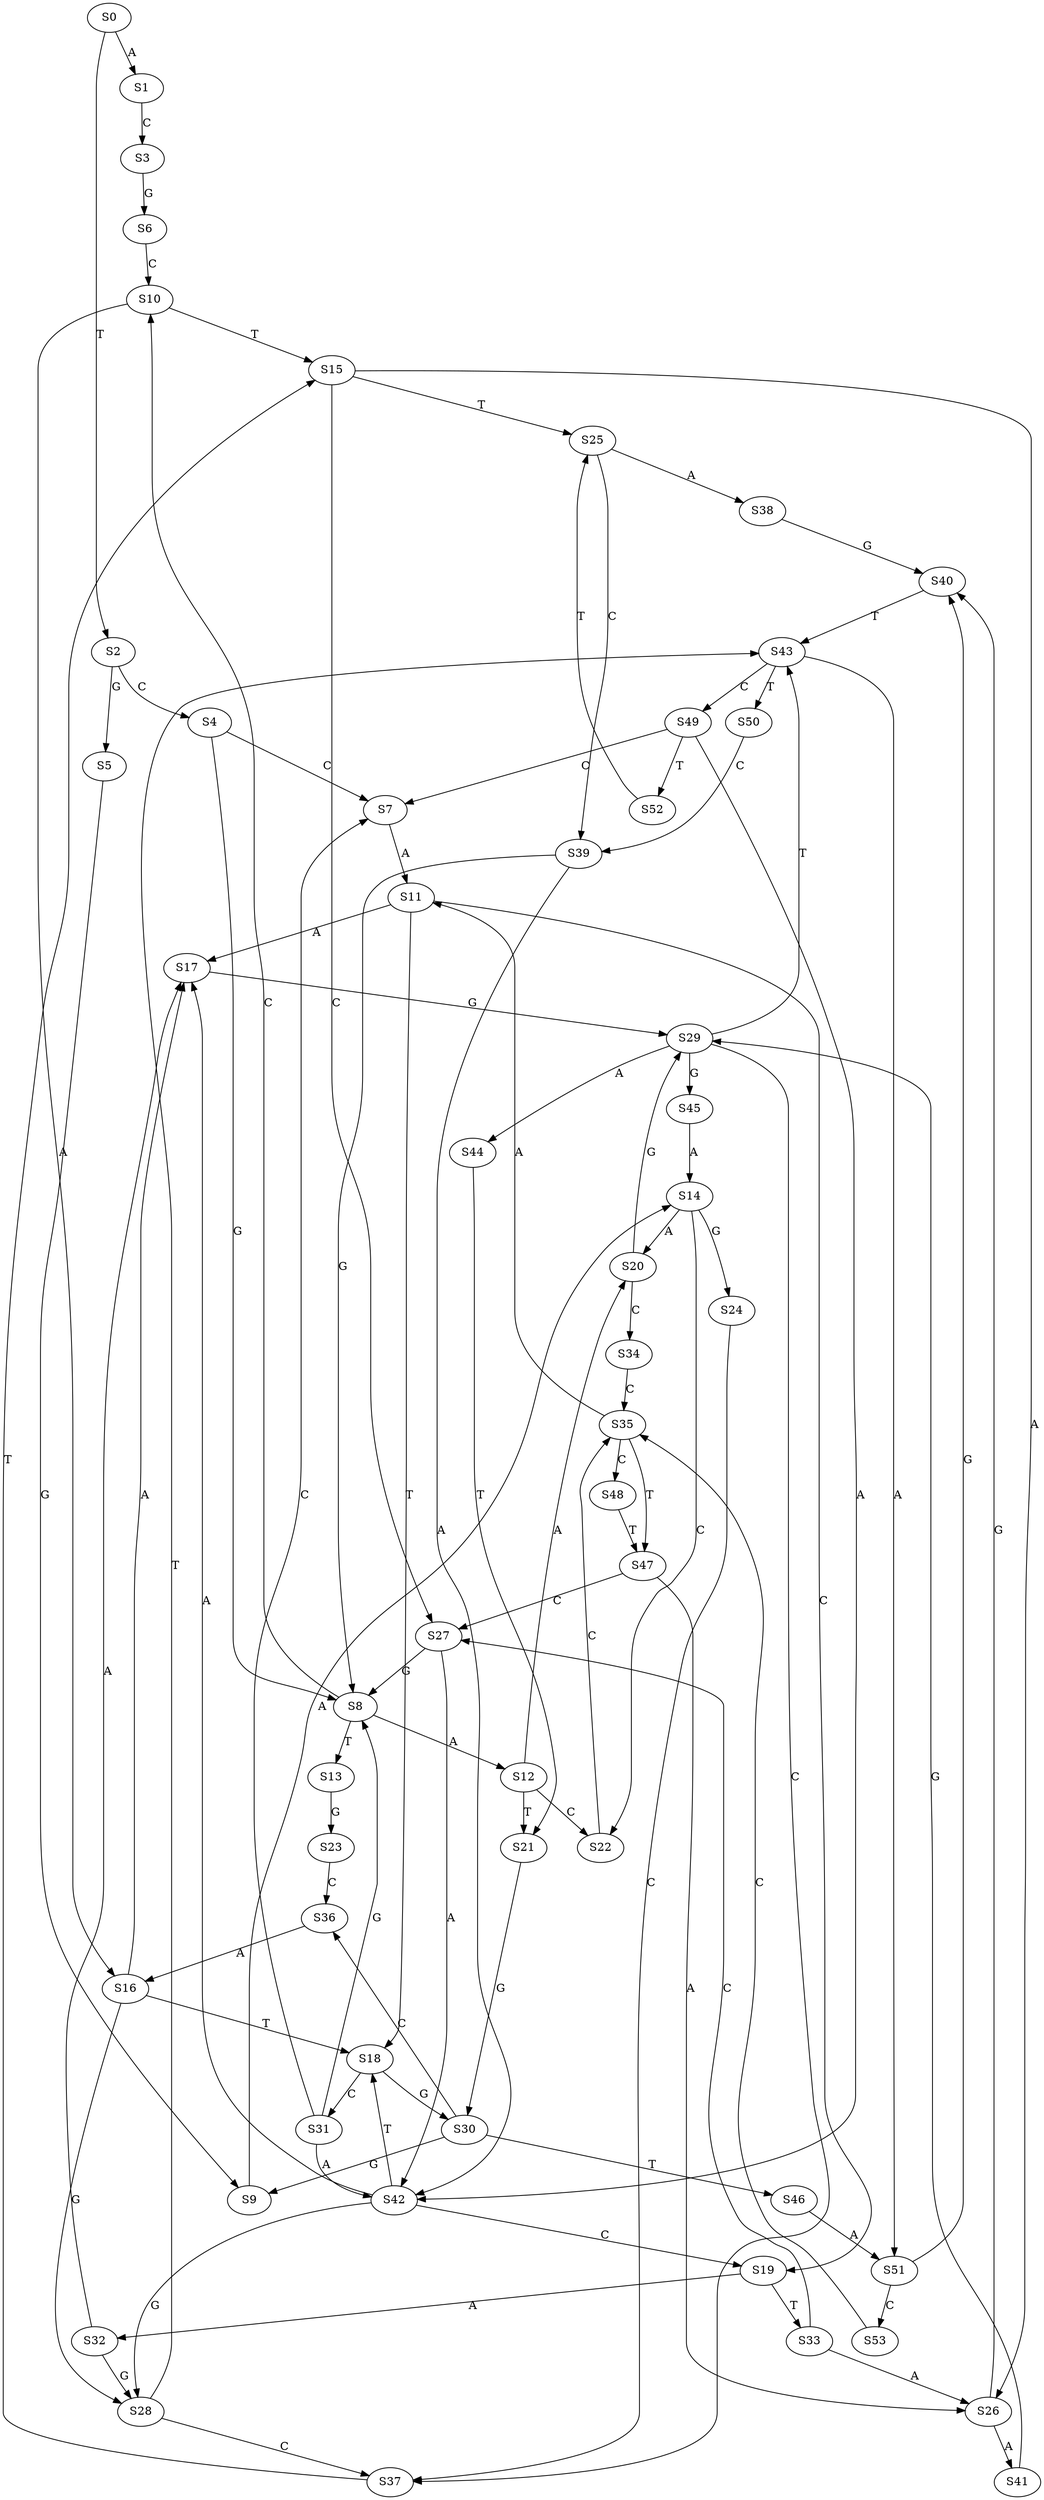 strict digraph  {
	S0 -> S1 [ label = A ];
	S0 -> S2 [ label = T ];
	S1 -> S3 [ label = C ];
	S2 -> S4 [ label = C ];
	S2 -> S5 [ label = G ];
	S3 -> S6 [ label = G ];
	S4 -> S7 [ label = C ];
	S4 -> S8 [ label = G ];
	S5 -> S9 [ label = G ];
	S6 -> S10 [ label = C ];
	S7 -> S11 [ label = A ];
	S8 -> S12 [ label = A ];
	S8 -> S13 [ label = T ];
	S8 -> S10 [ label = C ];
	S9 -> S14 [ label = A ];
	S10 -> S15 [ label = T ];
	S10 -> S16 [ label = A ];
	S11 -> S17 [ label = A ];
	S11 -> S18 [ label = T ];
	S11 -> S19 [ label = C ];
	S12 -> S20 [ label = A ];
	S12 -> S21 [ label = T ];
	S12 -> S22 [ label = C ];
	S13 -> S23 [ label = G ];
	S14 -> S20 [ label = A ];
	S14 -> S22 [ label = C ];
	S14 -> S24 [ label = G ];
	S15 -> S25 [ label = T ];
	S15 -> S26 [ label = A ];
	S15 -> S27 [ label = C ];
	S16 -> S28 [ label = G ];
	S16 -> S18 [ label = T ];
	S16 -> S17 [ label = A ];
	S17 -> S29 [ label = G ];
	S18 -> S30 [ label = G ];
	S18 -> S31 [ label = C ];
	S19 -> S32 [ label = A ];
	S19 -> S33 [ label = T ];
	S20 -> S34 [ label = C ];
	S20 -> S29 [ label = G ];
	S21 -> S30 [ label = G ];
	S22 -> S35 [ label = C ];
	S23 -> S36 [ label = C ];
	S24 -> S37 [ label = C ];
	S25 -> S38 [ label = A ];
	S25 -> S39 [ label = C ];
	S26 -> S40 [ label = G ];
	S26 -> S41 [ label = A ];
	S27 -> S42 [ label = A ];
	S27 -> S8 [ label = G ];
	S28 -> S37 [ label = C ];
	S28 -> S43 [ label = T ];
	S29 -> S43 [ label = T ];
	S29 -> S44 [ label = A ];
	S29 -> S45 [ label = G ];
	S29 -> S37 [ label = C ];
	S30 -> S36 [ label = C ];
	S30 -> S9 [ label = G ];
	S30 -> S46 [ label = T ];
	S31 -> S7 [ label = C ];
	S31 -> S8 [ label = G ];
	S31 -> S42 [ label = A ];
	S32 -> S28 [ label = G ];
	S32 -> S17 [ label = A ];
	S33 -> S26 [ label = A ];
	S33 -> S27 [ label = C ];
	S34 -> S35 [ label = C ];
	S35 -> S11 [ label = A ];
	S35 -> S47 [ label = T ];
	S35 -> S48 [ label = C ];
	S36 -> S16 [ label = A ];
	S37 -> S15 [ label = T ];
	S38 -> S40 [ label = G ];
	S39 -> S42 [ label = A ];
	S39 -> S8 [ label = G ];
	S40 -> S43 [ label = T ];
	S41 -> S29 [ label = G ];
	S42 -> S18 [ label = T ];
	S42 -> S28 [ label = G ];
	S42 -> S17 [ label = A ];
	S42 -> S19 [ label = C ];
	S43 -> S49 [ label = C ];
	S43 -> S50 [ label = T ];
	S43 -> S51 [ label = A ];
	S44 -> S21 [ label = T ];
	S45 -> S14 [ label = A ];
	S46 -> S51 [ label = A ];
	S47 -> S26 [ label = A ];
	S47 -> S27 [ label = C ];
	S48 -> S47 [ label = T ];
	S49 -> S42 [ label = A ];
	S49 -> S52 [ label = T ];
	S49 -> S7 [ label = C ];
	S50 -> S39 [ label = C ];
	S51 -> S40 [ label = G ];
	S51 -> S53 [ label = C ];
	S52 -> S25 [ label = T ];
	S53 -> S35 [ label = C ];
}
